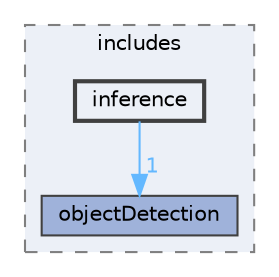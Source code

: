 digraph "apps/car_controls/includes/inference"
{
 // LATEX_PDF_SIZE
  bgcolor="transparent";
  edge [fontname=Helvetica,fontsize=10,labelfontname=Helvetica,labelfontsize=10];
  node [fontname=Helvetica,fontsize=10,shape=box,height=0.2,width=0.4];
  compound=true
  subgraph clusterdir_8ea8c5fce4af4e3cde6c27b4e1cbd2c6 {
    graph [ bgcolor="#ecf0f7", pencolor="grey50", label="includes", fontname=Helvetica,fontsize=10 style="filled,dashed", URL="dir_8ea8c5fce4af4e3cde6c27b4e1cbd2c6.html",tooltip=""]
  dir_08fd08e5658b4fe1f18d929448e8883b [label="objectDetection", fillcolor="#9fb2da", color="grey25", style="filled", URL="dir_08fd08e5658b4fe1f18d929448e8883b.html",tooltip=""];
  dir_6d5a5493d372caaaf94eeb34bf93170a [label="inference", fillcolor="#ecf0f7", color="grey25", style="filled,bold", URL="dir_6d5a5493d372caaaf94eeb34bf93170a.html",tooltip=""];
  }
  dir_6d5a5493d372caaaf94eeb34bf93170a->dir_08fd08e5658b4fe1f18d929448e8883b [headlabel="1", labeldistance=1.5 headhref="dir_000024_000034.html" href="dir_000024_000034.html" color="steelblue1" fontcolor="steelblue1"];
}
